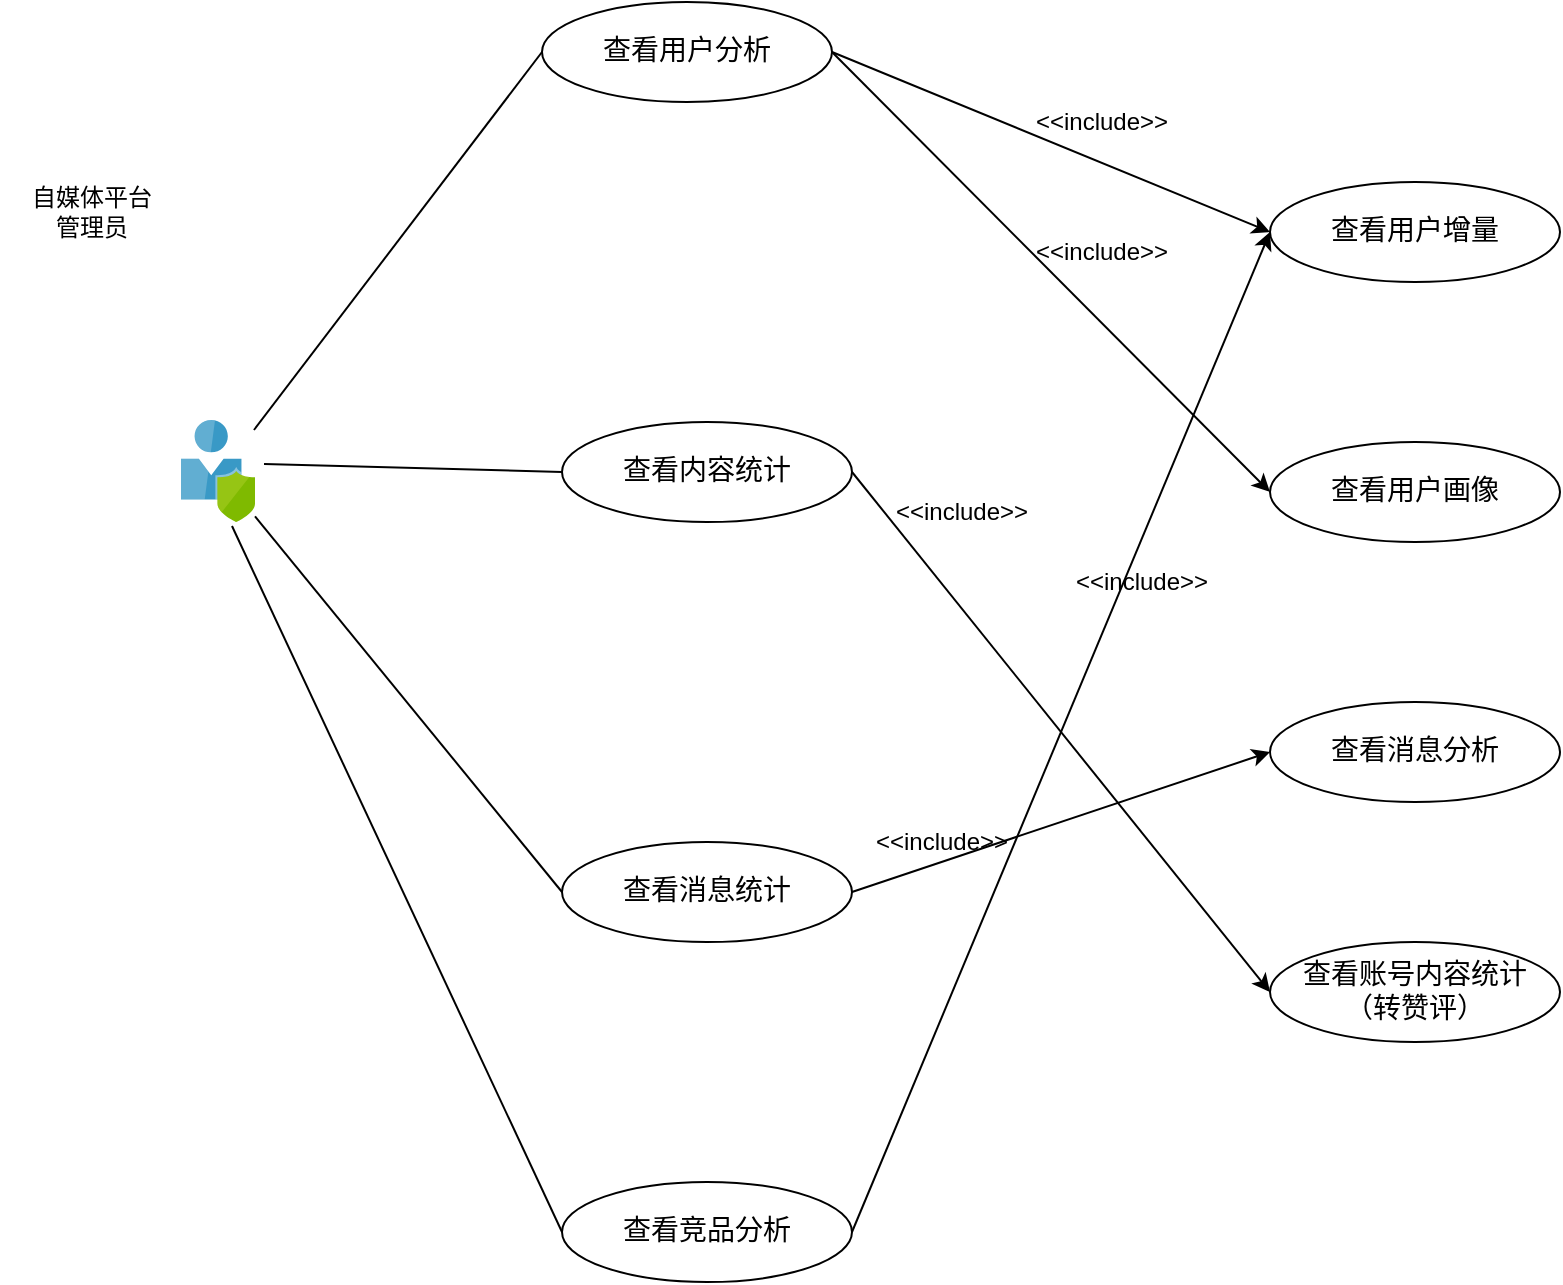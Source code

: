 <mxfile version="12.1.0" type="device" pages="1"><diagram id="kLkyTT4RMx1ix4jsi-1U" name="Page-1"><mxGraphModel dx="2046" dy="826" grid="1" gridSize="10" guides="1" tooltips="1" connect="1" arrows="1" fold="1" page="1" pageScale="1" pageWidth="827" pageHeight="1169" math="0" shadow="0"><root><mxCell id="0"/><mxCell id="1" parent="0"/><mxCell id="CRW-AWzinLaDZA1XfrDs-1" style="edgeStyle=none;rounded=0;orthogonalLoop=1;jettySize=auto;html=1;entryX=0;entryY=0.5;entryDx=0;entryDy=0;startArrow=none;startFill=0;endArrow=none;endFill=0;fontFamily=SF Mono;fontSize=14;exitX=0.986;exitY=0.098;exitDx=0;exitDy=0;exitPerimeter=0;" parent="1" source="CRW-AWzinLaDZA1XfrDs-2" target="CRW-AWzinLaDZA1XfrDs-4" edge="1"><mxGeometry relative="1" as="geometry"/></mxCell><mxCell id="CRW-AWzinLaDZA1XfrDs-7" style="rounded=0;orthogonalLoop=1;jettySize=auto;html=1;endArrow=none;endFill=0;entryX=0;entryY=0.5;entryDx=0;entryDy=0;" parent="1" source="CRW-AWzinLaDZA1XfrDs-2" target="CRW-AWzinLaDZA1XfrDs-6" edge="1"><mxGeometry relative="1" as="geometry"/></mxCell><mxCell id="CRW-AWzinLaDZA1XfrDs-2" value="" style="aspect=fixed;html=1;points=[];align=center;image;fontSize=12;image=img/lib/mscae/User_Privacy.svg;" parent="1" vertex="1"><mxGeometry x="89.5" y="409" width="37" height="51" as="geometry"/></mxCell><mxCell id="CRW-AWzinLaDZA1XfrDs-3" value="自媒体平台&lt;br&gt;管理员" style="text;html=1;strokeColor=none;fillColor=none;align=center;verticalAlign=middle;whiteSpace=wrap;rounded=0;fontFamily=SF Mono;fontStyle=0" parent="1" vertex="1"><mxGeometry x="-0.5" y="290" width="90" height="30" as="geometry"/></mxCell><mxCell id="CRW-AWzinLaDZA1XfrDs-4" value="查看用户分析" style="ellipse;whiteSpace=wrap;html=1;fontFamily=SF Mono;fontSize=14;" parent="1" vertex="1"><mxGeometry x="270" y="200" width="145" height="50" as="geometry"/></mxCell><mxCell id="CRW-AWzinLaDZA1XfrDs-6" value="查看消息统计" style="ellipse;whiteSpace=wrap;html=1;fontFamily=SF Mono;fontSize=14;" parent="1" vertex="1"><mxGeometry x="280" y="620" width="145" height="50" as="geometry"/></mxCell><mxCell id="t-kPrcUoOG5ooZXRRB7P-1" value="查看内容统计" style="ellipse;whiteSpace=wrap;html=1;fontFamily=SF Mono;fontSize=14;" vertex="1" parent="1"><mxGeometry x="280" y="410" width="145" height="50" as="geometry"/></mxCell><mxCell id="t-kPrcUoOG5ooZXRRB7P-2" value="查看竞品分析" style="ellipse;whiteSpace=wrap;html=1;fontFamily=SF Mono;fontSize=14;" vertex="1" parent="1"><mxGeometry x="280" y="790" width="145" height="50" as="geometry"/></mxCell><mxCell id="t-kPrcUoOG5ooZXRRB7P-3" value="" style="endArrow=none;html=1;exitX=1.122;exitY=0.431;exitDx=0;exitDy=0;exitPerimeter=0;entryX=0;entryY=0.5;entryDx=0;entryDy=0;" edge="1" parent="1" source="CRW-AWzinLaDZA1XfrDs-2" target="t-kPrcUoOG5ooZXRRB7P-1"><mxGeometry width="50" height="50" relative="1" as="geometry"><mxPoint x="160" y="740" as="sourcePoint"/><mxPoint x="240" y="560" as="targetPoint"/></mxGeometry></mxCell><mxCell id="t-kPrcUoOG5ooZXRRB7P-4" value="" style="endArrow=none;html=1;exitX=0.689;exitY=1.039;exitDx=0;exitDy=0;exitPerimeter=0;entryX=0;entryY=0.5;entryDx=0;entryDy=0;" edge="1" parent="1" source="CRW-AWzinLaDZA1XfrDs-2" target="t-kPrcUoOG5ooZXRRB7P-2"><mxGeometry width="50" height="50" relative="1" as="geometry"><mxPoint x="130" y="610" as="sourcePoint"/><mxPoint x="180" y="560" as="targetPoint"/></mxGeometry></mxCell><mxCell id="t-kPrcUoOG5ooZXRRB7P-5" value="查看用户增量" style="ellipse;whiteSpace=wrap;html=1;fontFamily=SF Mono;fontSize=14;" vertex="1" parent="1"><mxGeometry x="634" y="290" width="145" height="50" as="geometry"/></mxCell><mxCell id="t-kPrcUoOG5ooZXRRB7P-6" value="查看用户画像" style="ellipse;whiteSpace=wrap;html=1;fontFamily=SF Mono;fontSize=14;" vertex="1" parent="1"><mxGeometry x="634" y="420" width="145" height="50" as="geometry"/></mxCell><mxCell id="t-kPrcUoOG5ooZXRRB7P-7" value="查看消息分析" style="ellipse;whiteSpace=wrap;html=1;fontFamily=SF Mono;fontSize=14;" vertex="1" parent="1"><mxGeometry x="634" y="550" width="145" height="50" as="geometry"/></mxCell><mxCell id="t-kPrcUoOG5ooZXRRB7P-8" value="查看账号内容统计&lt;br&gt;（转赞评）" style="ellipse;whiteSpace=wrap;html=1;fontFamily=SF Mono;fontSize=14;" vertex="1" parent="1"><mxGeometry x="634" y="670" width="145" height="50" as="geometry"/></mxCell><mxCell id="t-kPrcUoOG5ooZXRRB7P-9" value="" style="endArrow=classic;html=1;entryX=0;entryY=0.5;entryDx=0;entryDy=0;exitX=1;exitY=0.5;exitDx=0;exitDy=0;" edge="1" parent="1" source="CRW-AWzinLaDZA1XfrDs-4" target="t-kPrcUoOG5ooZXRRB7P-6"><mxGeometry width="50" height="50" relative="1" as="geometry"><mxPoint x="420" y="230" as="sourcePoint"/><mxPoint x="480" y="260" as="targetPoint"/></mxGeometry></mxCell><mxCell id="t-kPrcUoOG5ooZXRRB7P-10" value="" style="endArrow=classic;html=1;exitX=1;exitY=0.5;exitDx=0;exitDy=0;entryX=0;entryY=0.5;entryDx=0;entryDy=0;" edge="1" parent="1" source="CRW-AWzinLaDZA1XfrDs-4" target="t-kPrcUoOG5ooZXRRB7P-5"><mxGeometry width="50" height="50" relative="1" as="geometry"><mxPoint x="500" y="430" as="sourcePoint"/><mxPoint x="550" y="380" as="targetPoint"/></mxGeometry></mxCell><mxCell id="t-kPrcUoOG5ooZXRRB7P-11" value="" style="endArrow=classic;html=1;exitX=1;exitY=0.5;exitDx=0;exitDy=0;entryX=0;entryY=0.5;entryDx=0;entryDy=0;" edge="1" parent="1" source="t-kPrcUoOG5ooZXRRB7P-1" target="t-kPrcUoOG5ooZXRRB7P-8"><mxGeometry width="50" height="50" relative="1" as="geometry"><mxPoint x="530" y="560" as="sourcePoint"/><mxPoint x="580" y="510" as="targetPoint"/></mxGeometry></mxCell><mxCell id="t-kPrcUoOG5ooZXRRB7P-12" value="" style="endArrow=classic;html=1;exitX=1;exitY=0.5;exitDx=0;exitDy=0;entryX=0;entryY=0.5;entryDx=0;entryDy=0;" edge="1" parent="1" source="CRW-AWzinLaDZA1XfrDs-6" target="t-kPrcUoOG5ooZXRRB7P-7"><mxGeometry width="50" height="50" relative="1" as="geometry"><mxPoint x="530" y="550" as="sourcePoint"/><mxPoint x="580" y="500" as="targetPoint"/></mxGeometry></mxCell><mxCell id="t-kPrcUoOG5ooZXRRB7P-13" value="" style="endArrow=classic;html=1;exitX=1;exitY=0.5;exitDx=0;exitDy=0;entryX=0;entryY=0.5;entryDx=0;entryDy=0;" edge="1" parent="1" source="t-kPrcUoOG5ooZXRRB7P-2" target="t-kPrcUoOG5ooZXRRB7P-5"><mxGeometry width="50" height="50" relative="1" as="geometry"><mxPoint x="480" y="710" as="sourcePoint"/><mxPoint x="640" y="340" as="targetPoint"/></mxGeometry></mxCell><mxCell id="t-kPrcUoOG5ooZXRRB7P-14" value="&amp;lt;&amp;lt;include&amp;gt;&amp;gt;" style="text;html=1;strokeColor=none;fillColor=none;align=center;verticalAlign=middle;whiteSpace=wrap;rounded=0;" vertex="1" parent="1"><mxGeometry x="530" y="250" width="40" height="20" as="geometry"/></mxCell><mxCell id="t-kPrcUoOG5ooZXRRB7P-16" value="&amp;lt;&amp;lt;include&amp;gt;&amp;gt;" style="text;html=1;strokeColor=none;fillColor=none;align=center;verticalAlign=middle;whiteSpace=wrap;rounded=0;" vertex="1" parent="1"><mxGeometry x="530" y="315" width="40" height="20" as="geometry"/></mxCell><mxCell id="t-kPrcUoOG5ooZXRRB7P-17" value="&amp;lt;&amp;lt;include&amp;gt;&amp;gt;" style="text;html=1;strokeColor=none;fillColor=none;align=center;verticalAlign=middle;whiteSpace=wrap;rounded=0;" vertex="1" parent="1"><mxGeometry x="460" y="445" width="40" height="20" as="geometry"/></mxCell><mxCell id="t-kPrcUoOG5ooZXRRB7P-18" value="&amp;lt;&amp;lt;include&amp;gt;&amp;gt;" style="text;html=1;strokeColor=none;fillColor=none;align=center;verticalAlign=middle;whiteSpace=wrap;rounded=0;" vertex="1" parent="1"><mxGeometry x="450" y="610" width="40" height="20" as="geometry"/></mxCell><mxCell id="t-kPrcUoOG5ooZXRRB7P-19" value="&amp;lt;&amp;lt;include&amp;gt;&amp;gt;" style="text;html=1;strokeColor=none;fillColor=none;align=center;verticalAlign=middle;whiteSpace=wrap;rounded=0;" vertex="1" parent="1"><mxGeometry x="550" y="480" width="40" height="20" as="geometry"/></mxCell></root></mxGraphModel></diagram></mxfile>